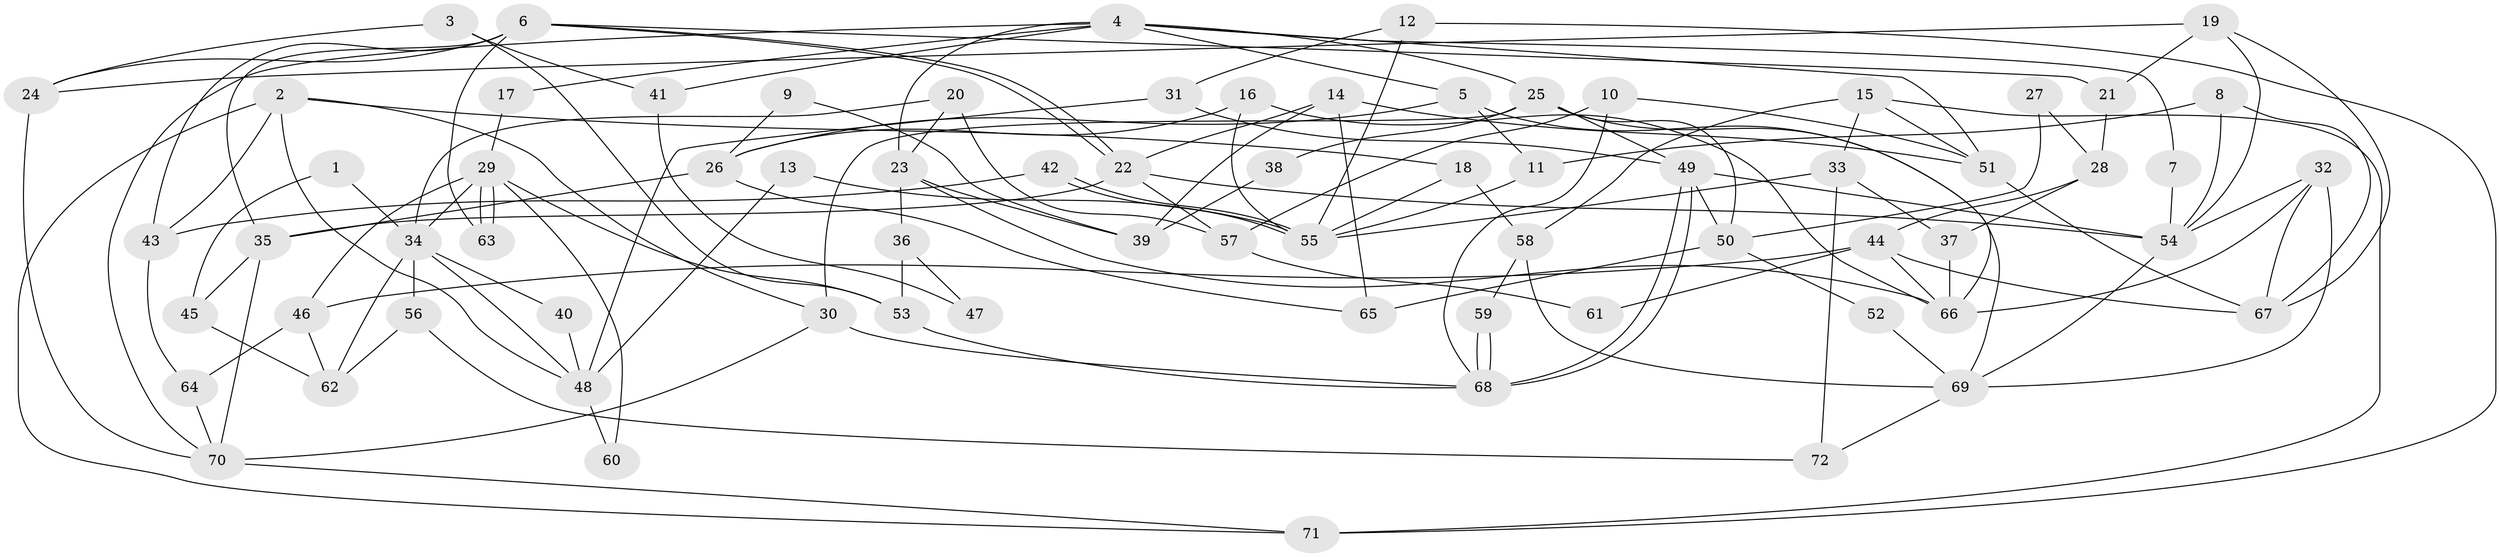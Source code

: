 // Generated by graph-tools (version 1.1) at 2025/02/03/09/25 03:02:12]
// undirected, 72 vertices, 144 edges
graph export_dot {
graph [start="1"]
  node [color=gray90,style=filled];
  1;
  2;
  3;
  4;
  5;
  6;
  7;
  8;
  9;
  10;
  11;
  12;
  13;
  14;
  15;
  16;
  17;
  18;
  19;
  20;
  21;
  22;
  23;
  24;
  25;
  26;
  27;
  28;
  29;
  30;
  31;
  32;
  33;
  34;
  35;
  36;
  37;
  38;
  39;
  40;
  41;
  42;
  43;
  44;
  45;
  46;
  47;
  48;
  49;
  50;
  51;
  52;
  53;
  54;
  55;
  56;
  57;
  58;
  59;
  60;
  61;
  62;
  63;
  64;
  65;
  66;
  67;
  68;
  69;
  70;
  71;
  72;
  1 -- 34;
  1 -- 45;
  2 -- 18;
  2 -- 30;
  2 -- 43;
  2 -- 48;
  2 -- 71;
  3 -- 24;
  3 -- 53;
  3 -- 41;
  4 -- 5;
  4 -- 51;
  4 -- 7;
  4 -- 17;
  4 -- 23;
  4 -- 25;
  4 -- 41;
  4 -- 70;
  5 -- 69;
  5 -- 26;
  5 -- 11;
  6 -- 22;
  6 -- 22;
  6 -- 24;
  6 -- 21;
  6 -- 35;
  6 -- 43;
  6 -- 63;
  7 -- 54;
  8 -- 54;
  8 -- 11;
  8 -- 67;
  9 -- 26;
  9 -- 39;
  10 -- 51;
  10 -- 68;
  10 -- 57;
  11 -- 55;
  12 -- 71;
  12 -- 55;
  12 -- 31;
  13 -- 48;
  13 -- 55;
  14 -- 51;
  14 -- 22;
  14 -- 39;
  14 -- 65;
  15 -- 71;
  15 -- 33;
  15 -- 51;
  15 -- 58;
  16 -- 66;
  16 -- 55;
  16 -- 26;
  17 -- 29;
  18 -- 55;
  18 -- 58;
  19 -- 54;
  19 -- 67;
  19 -- 21;
  19 -- 24;
  20 -- 57;
  20 -- 23;
  20 -- 34;
  21 -- 28;
  22 -- 35;
  22 -- 54;
  22 -- 57;
  23 -- 66;
  23 -- 36;
  23 -- 39;
  24 -- 70;
  25 -- 50;
  25 -- 30;
  25 -- 38;
  25 -- 49;
  25 -- 66;
  26 -- 35;
  26 -- 65;
  27 -- 28;
  27 -- 50;
  28 -- 44;
  28 -- 37;
  29 -- 63;
  29 -- 63;
  29 -- 34;
  29 -- 46;
  29 -- 53;
  29 -- 60;
  30 -- 68;
  30 -- 70;
  31 -- 49;
  31 -- 48;
  32 -- 54;
  32 -- 66;
  32 -- 67;
  32 -- 69;
  33 -- 37;
  33 -- 72;
  33 -- 55;
  34 -- 48;
  34 -- 40;
  34 -- 56;
  34 -- 62;
  35 -- 70;
  35 -- 45;
  36 -- 53;
  36 -- 47;
  37 -- 66;
  38 -- 39;
  40 -- 48;
  41 -- 47;
  42 -- 43;
  42 -- 55;
  42 -- 55;
  43 -- 64;
  44 -- 46;
  44 -- 67;
  44 -- 61;
  44 -- 66;
  45 -- 62;
  46 -- 64;
  46 -- 62;
  48 -- 60;
  49 -- 68;
  49 -- 68;
  49 -- 50;
  49 -- 54;
  50 -- 65;
  50 -- 52;
  51 -- 67;
  52 -- 69;
  53 -- 68;
  54 -- 69;
  56 -- 62;
  56 -- 72;
  57 -- 61;
  58 -- 69;
  58 -- 59;
  59 -- 68;
  59 -- 68;
  64 -- 70;
  69 -- 72;
  70 -- 71;
}
